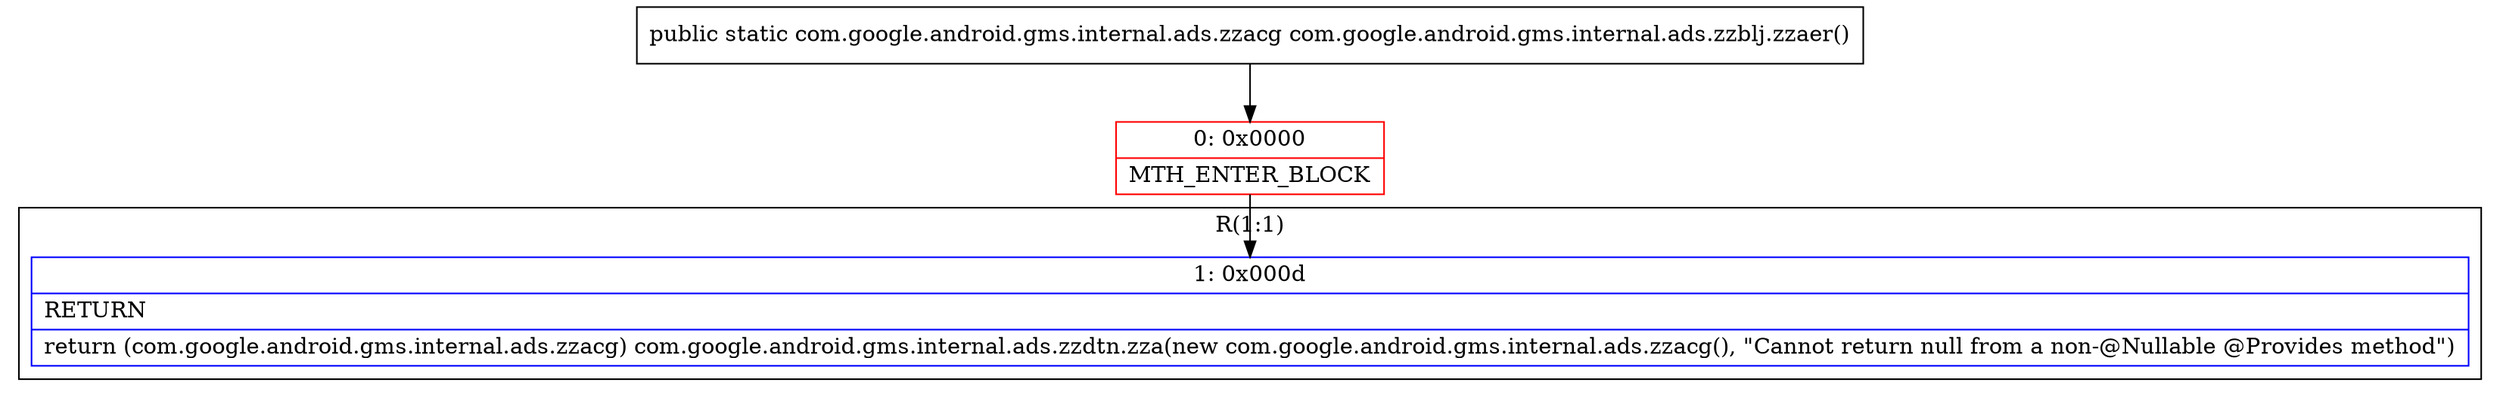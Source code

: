 digraph "CFG forcom.google.android.gms.internal.ads.zzblj.zzaer()Lcom\/google\/android\/gms\/internal\/ads\/zzacg;" {
subgraph cluster_Region_1564247559 {
label = "R(1:1)";
node [shape=record,color=blue];
Node_1 [shape=record,label="{1\:\ 0x000d|RETURN\l|return (com.google.android.gms.internal.ads.zzacg) com.google.android.gms.internal.ads.zzdtn.zza(new com.google.android.gms.internal.ads.zzacg(), \"Cannot return null from a non\-@Nullable @Provides method\")\l}"];
}
Node_0 [shape=record,color=red,label="{0\:\ 0x0000|MTH_ENTER_BLOCK\l}"];
MethodNode[shape=record,label="{public static com.google.android.gms.internal.ads.zzacg com.google.android.gms.internal.ads.zzblj.zzaer() }"];
MethodNode -> Node_0;
Node_0 -> Node_1;
}

